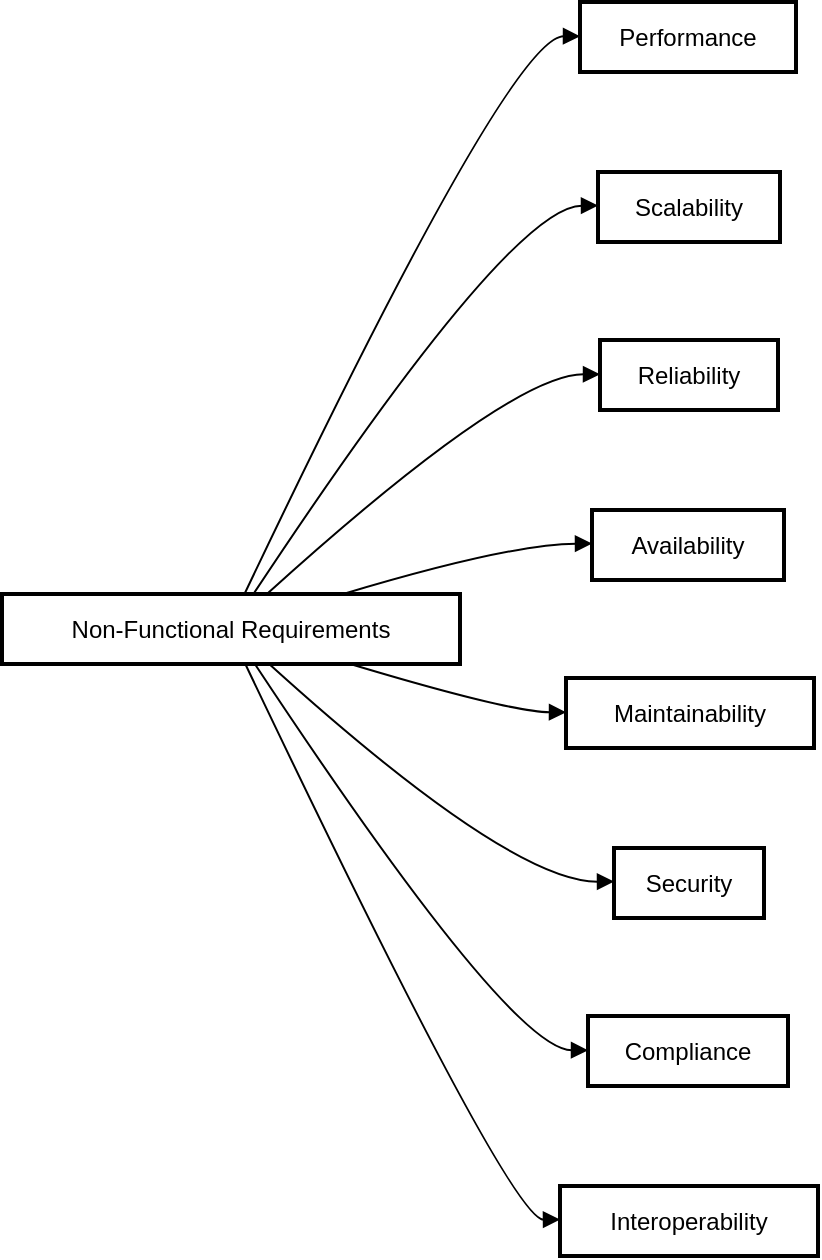 <mxfile version="24.7.5">
  <diagram name="Page-1" id="8OOmqV49meYUIze-WekJ">
    <mxGraphModel>
      <root>
        <mxCell id="0" />
        <mxCell id="1" parent="0" />
        <mxCell id="2" value="Non-Functional Requirements" style="whiteSpace=wrap;strokeWidth=2;" vertex="1" parent="1">
          <mxGeometry y="296" width="229" height="35" as="geometry" />
        </mxCell>
        <mxCell id="3" value="Performance" style="whiteSpace=wrap;strokeWidth=2;" vertex="1" parent="1">
          <mxGeometry x="289" width="108" height="35" as="geometry" />
        </mxCell>
        <mxCell id="4" value="Scalability" style="whiteSpace=wrap;strokeWidth=2;" vertex="1" parent="1">
          <mxGeometry x="298" y="85" width="91" height="35" as="geometry" />
        </mxCell>
        <mxCell id="5" value="Reliability" style="whiteSpace=wrap;strokeWidth=2;" vertex="1" parent="1">
          <mxGeometry x="299" y="169" width="89" height="35" as="geometry" />
        </mxCell>
        <mxCell id="6" value="Availability" style="whiteSpace=wrap;strokeWidth=2;" vertex="1" parent="1">
          <mxGeometry x="295" y="254" width="96" height="35" as="geometry" />
        </mxCell>
        <mxCell id="7" value="Maintainability" style="whiteSpace=wrap;strokeWidth=2;" vertex="1" parent="1">
          <mxGeometry x="282" y="338" width="124" height="35" as="geometry" />
        </mxCell>
        <mxCell id="8" value="Security" style="whiteSpace=wrap;strokeWidth=2;" vertex="1" parent="1">
          <mxGeometry x="306" y="423" width="75" height="35" as="geometry" />
        </mxCell>
        <mxCell id="9" value="Compliance" style="whiteSpace=wrap;strokeWidth=2;" vertex="1" parent="1">
          <mxGeometry x="293" y="507" width="100" height="35" as="geometry" />
        </mxCell>
        <mxCell id="10" value="Interoperability" style="whiteSpace=wrap;strokeWidth=2;" vertex="1" parent="1">
          <mxGeometry x="279" y="592" width="129" height="35" as="geometry" />
        </mxCell>
        <mxCell id="11" value="" style="curved=1;startArrow=none;endArrow=block;exitX=0.53;exitY=-0.01;entryX=0;entryY=0.49;" edge="1" parent="1" source="2" target="3">
          <mxGeometry relative="1" as="geometry">
            <Array as="points">
              <mxPoint x="254" y="17" />
            </Array>
          </mxGeometry>
        </mxCell>
        <mxCell id="12" value="" style="curved=1;startArrow=none;endArrow=block;exitX=0.55;exitY=-0.01;entryX=0;entryY=0.48;" edge="1" parent="1" source="2" target="4">
          <mxGeometry relative="1" as="geometry">
            <Array as="points">
              <mxPoint x="254" y="102" />
            </Array>
          </mxGeometry>
        </mxCell>
        <mxCell id="13" value="" style="curved=1;startArrow=none;endArrow=block;exitX=0.58;exitY=-0.01;entryX=0;entryY=0.49;" edge="1" parent="1" source="2" target="5">
          <mxGeometry relative="1" as="geometry">
            <Array as="points">
              <mxPoint x="254" y="186" />
            </Array>
          </mxGeometry>
        </mxCell>
        <mxCell id="14" value="" style="curved=1;startArrow=none;endArrow=block;exitX=0.75;exitY=-0.01;entryX=0;entryY=0.48;" edge="1" parent="1" source="2" target="6">
          <mxGeometry relative="1" as="geometry">
            <Array as="points">
              <mxPoint x="254" y="271" />
            </Array>
          </mxGeometry>
        </mxCell>
        <mxCell id="15" value="" style="curved=1;startArrow=none;endArrow=block;exitX=0.75;exitY=0.98;entryX=0;entryY=0.49;" edge="1" parent="1" source="2" target="7">
          <mxGeometry relative="1" as="geometry">
            <Array as="points">
              <mxPoint x="254" y="355" />
            </Array>
          </mxGeometry>
        </mxCell>
        <mxCell id="16" value="" style="curved=1;startArrow=none;endArrow=block;exitX=0.58;exitY=0.98;entryX=0;entryY=0.48;" edge="1" parent="1" source="2" target="8">
          <mxGeometry relative="1" as="geometry">
            <Array as="points">
              <mxPoint x="254" y="440" />
            </Array>
          </mxGeometry>
        </mxCell>
        <mxCell id="17" value="" style="curved=1;startArrow=none;endArrow=block;exitX=0.55;exitY=0.98;entryX=0;entryY=0.49;" edge="1" parent="1" source="2" target="9">
          <mxGeometry relative="1" as="geometry">
            <Array as="points">
              <mxPoint x="254" y="524" />
            </Array>
          </mxGeometry>
        </mxCell>
        <mxCell id="18" value="" style="curved=1;startArrow=none;endArrow=block;exitX=0.53;exitY=0.98;entryX=0;entryY=0.48;" edge="1" parent="1" source="2" target="10">
          <mxGeometry relative="1" as="geometry">
            <Array as="points">
              <mxPoint x="254" y="609" />
            </Array>
          </mxGeometry>
        </mxCell>
      </root>
    </mxGraphModel>
  </diagram>
</mxfile>
